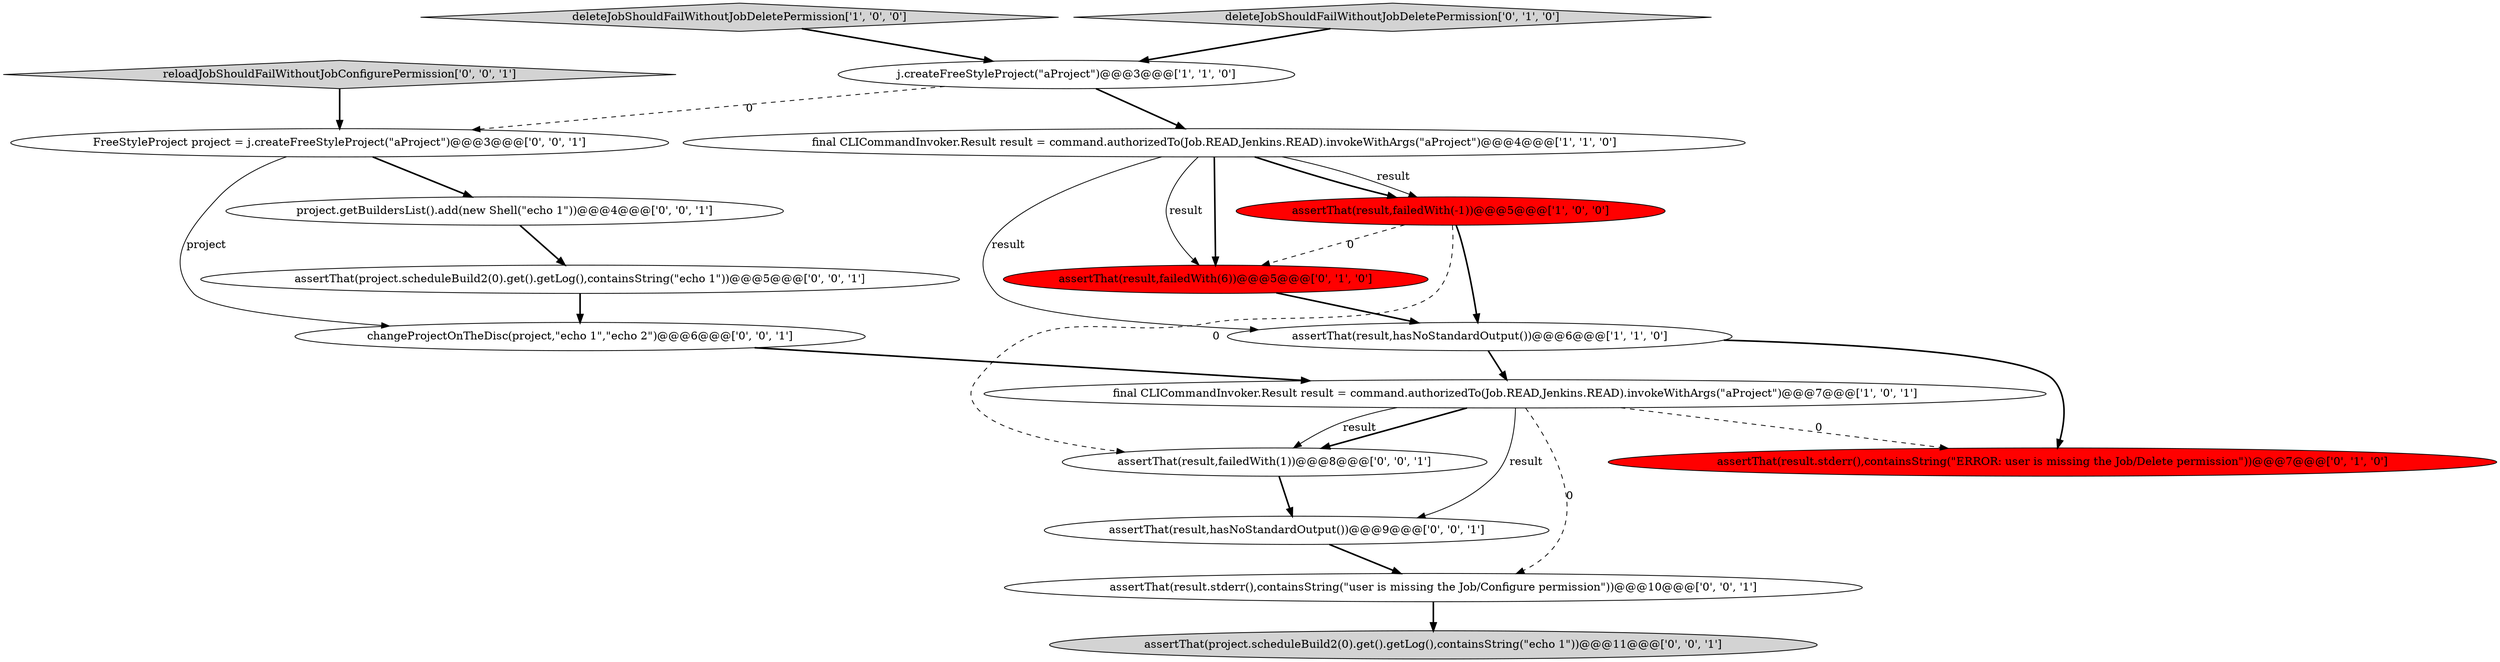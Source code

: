 digraph {
11 [style = filled, label = "FreeStyleProject project = j.createFreeStyleProject(\"aProject\")@@@3@@@['0', '0', '1']", fillcolor = white, shape = ellipse image = "AAA0AAABBB3BBB"];
12 [style = filled, label = "assertThat(project.scheduleBuild2(0).get().getLog(),containsString(\"echo 1\"))@@@11@@@['0', '0', '1']", fillcolor = lightgray, shape = ellipse image = "AAA0AAABBB3BBB"];
2 [style = filled, label = "assertThat(result,hasNoStandardOutput())@@@6@@@['1', '1', '0']", fillcolor = white, shape = ellipse image = "AAA0AAABBB1BBB"];
5 [style = filled, label = "final CLICommandInvoker.Result result = command.authorizedTo(Job.READ,Jenkins.READ).invokeWithArgs(\"aProject\")@@@4@@@['1', '1', '0']", fillcolor = white, shape = ellipse image = "AAA0AAABBB1BBB"];
17 [style = filled, label = "assertThat(result,hasNoStandardOutput())@@@9@@@['0', '0', '1']", fillcolor = white, shape = ellipse image = "AAA0AAABBB3BBB"];
13 [style = filled, label = "reloadJobShouldFailWithoutJobConfigurePermission['0', '0', '1']", fillcolor = lightgray, shape = diamond image = "AAA0AAABBB3BBB"];
8 [style = filled, label = "assertThat(result.stderr(),containsString(\"ERROR: user is missing the Job/Delete permission\"))@@@7@@@['0', '1', '0']", fillcolor = red, shape = ellipse image = "AAA1AAABBB2BBB"];
15 [style = filled, label = "changeProjectOnTheDisc(project,\"echo 1\",\"echo 2\")@@@6@@@['0', '0', '1']", fillcolor = white, shape = ellipse image = "AAA0AAABBB3BBB"];
1 [style = filled, label = "deleteJobShouldFailWithoutJobDeletePermission['1', '0', '0']", fillcolor = lightgray, shape = diamond image = "AAA0AAABBB1BBB"];
16 [style = filled, label = "assertThat(result.stderr(),containsString(\"user is missing the Job/Configure permission\"))@@@10@@@['0', '0', '1']", fillcolor = white, shape = ellipse image = "AAA0AAABBB3BBB"];
4 [style = filled, label = "j.createFreeStyleProject(\"aProject\")@@@3@@@['1', '1', '0']", fillcolor = white, shape = ellipse image = "AAA0AAABBB1BBB"];
0 [style = filled, label = "assertThat(result,failedWith(-1))@@@5@@@['1', '0', '0']", fillcolor = red, shape = ellipse image = "AAA1AAABBB1BBB"];
9 [style = filled, label = "project.getBuildersList().add(new Shell(\"echo 1\"))@@@4@@@['0', '0', '1']", fillcolor = white, shape = ellipse image = "AAA0AAABBB3BBB"];
7 [style = filled, label = "deleteJobShouldFailWithoutJobDeletePermission['0', '1', '0']", fillcolor = lightgray, shape = diamond image = "AAA0AAABBB2BBB"];
14 [style = filled, label = "assertThat(result,failedWith(1))@@@8@@@['0', '0', '1']", fillcolor = white, shape = ellipse image = "AAA0AAABBB3BBB"];
10 [style = filled, label = "assertThat(project.scheduleBuild2(0).get().getLog(),containsString(\"echo 1\"))@@@5@@@['0', '0', '1']", fillcolor = white, shape = ellipse image = "AAA0AAABBB3BBB"];
3 [style = filled, label = "final CLICommandInvoker.Result result = command.authorizedTo(Job.READ,Jenkins.READ).invokeWithArgs(\"aProject\")@@@7@@@['1', '0', '1']", fillcolor = white, shape = ellipse image = "AAA0AAABBB1BBB"];
6 [style = filled, label = "assertThat(result,failedWith(6))@@@5@@@['0', '1', '0']", fillcolor = red, shape = ellipse image = "AAA1AAABBB2BBB"];
5->0 [style = solid, label="result"];
1->4 [style = bold, label=""];
10->15 [style = bold, label=""];
5->6 [style = solid, label="result"];
5->2 [style = solid, label="result"];
2->3 [style = bold, label=""];
3->14 [style = bold, label=""];
0->2 [style = bold, label=""];
3->14 [style = solid, label="result"];
0->6 [style = dashed, label="0"];
3->16 [style = dashed, label="0"];
14->17 [style = bold, label=""];
7->4 [style = bold, label=""];
9->10 [style = bold, label=""];
11->9 [style = bold, label=""];
15->3 [style = bold, label=""];
13->11 [style = bold, label=""];
6->2 [style = bold, label=""];
0->14 [style = dashed, label="0"];
11->15 [style = solid, label="project"];
5->6 [style = bold, label=""];
5->0 [style = bold, label=""];
3->17 [style = solid, label="result"];
3->8 [style = dashed, label="0"];
4->11 [style = dashed, label="0"];
4->5 [style = bold, label=""];
16->12 [style = bold, label=""];
17->16 [style = bold, label=""];
2->8 [style = bold, label=""];
}
